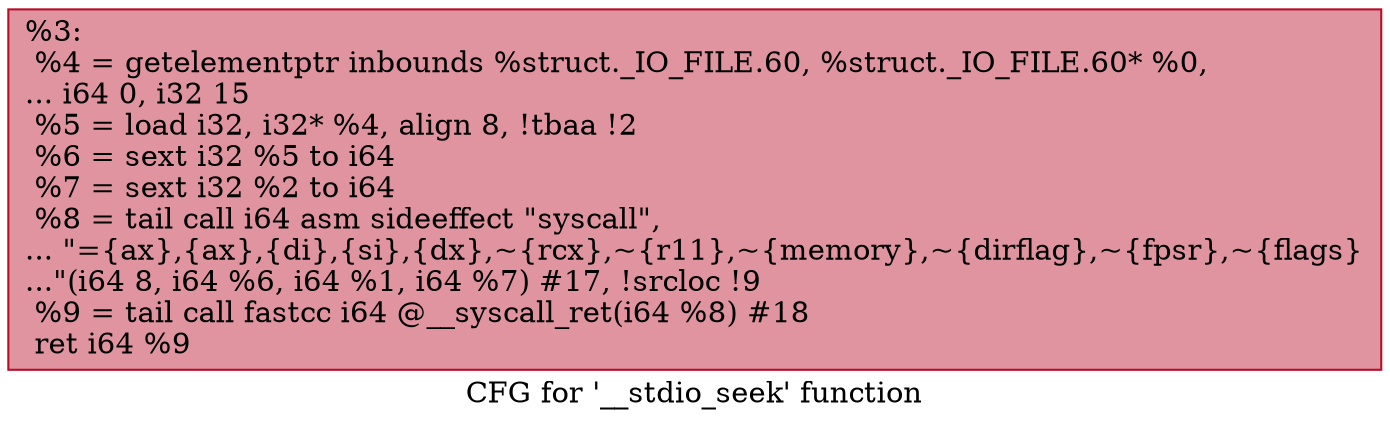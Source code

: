 digraph "CFG for '__stdio_seek' function" {
	label="CFG for '__stdio_seek' function";

	Node0x1329da0 [shape=record,color="#b70d28ff", style=filled, fillcolor="#b70d2870",label="{%3:\l  %4 = getelementptr inbounds %struct._IO_FILE.60, %struct._IO_FILE.60* %0,\l... i64 0, i32 15\l  %5 = load i32, i32* %4, align 8, !tbaa !2\l  %6 = sext i32 %5 to i64\l  %7 = sext i32 %2 to i64\l  %8 = tail call i64 asm sideeffect \"syscall\",\l... \"=\{ax\},\{ax\},\{di\},\{si\},\{dx\},~\{rcx\},~\{r11\},~\{memory\},~\{dirflag\},~\{fpsr\},~\{flags\}\l...\"(i64 8, i64 %6, i64 %1, i64 %7) #17, !srcloc !9\l  %9 = tail call fastcc i64 @__syscall_ret(i64 %8) #18\l  ret i64 %9\l}"];
}
